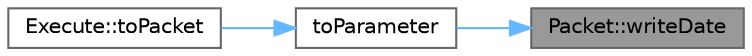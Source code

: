 digraph "Packet::writeDate"
{
 // INTERACTIVE_SVG=YES
 // LATEX_PDF_SIZE
  bgcolor="transparent";
  edge [fontname=Helvetica,fontsize=10,labelfontname=Helvetica,labelfontsize=10];
  node [fontname=Helvetica,fontsize=10,shape=box,height=0.2,width=0.4];
  rankdir="RL";
  Node1 [id="Node000001",label="Packet::writeDate",height=0.2,width=0.4,color="gray40", fillcolor="grey60", style="filled", fontcolor="black",tooltip=" "];
  Node1 -> Node2 [id="edge1_Node000001_Node000002",dir="back",color="steelblue1",style="solid",tooltip=" "];
  Node2 [id="Node000002",label="toParameter",height=0.2,width=0.4,color="grey40", fillcolor="white", style="filled",URL="$d1/d20/a01813_a03a95f017479c92044d19ee99654755f.html#a03a95f017479c92044d19ee99654755f",tooltip="Converts a value to an object describing type, String/Buffer representation and length."];
  Node2 -> Node3 [id="edge2_Node000002_Node000003",dir="back",color="steelblue1",style="solid",tooltip=" "];
  Node3 [id="Node000003",label="Execute::toPacket",height=0.2,width=0.4,color="grey40", fillcolor="white", style="filled",URL="$d6/dd3/a00688_a59a9ddddbb126ea56e660e5475c7dac8.html#a59a9ddddbb126ea56e660e5475c7dac8",tooltip=" "];
}
